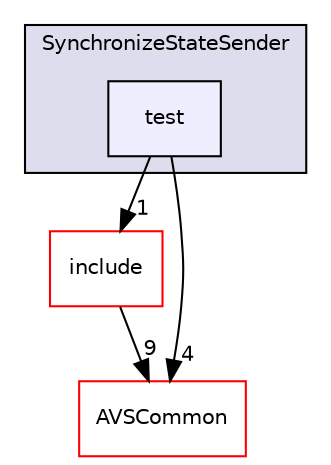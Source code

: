 digraph "/workplace/avs-device-sdk/SynchronizeStateSender/test" {
  compound=true
  node [ fontsize="10", fontname="Helvetica"];
  edge [ labelfontsize="10", labelfontname="Helvetica"];
  subgraph clusterdir_3bb03bb8f5c109658007b64753c5da0f {
    graph [ bgcolor="#ddddee", pencolor="black", label="SynchronizeStateSender" fontname="Helvetica", fontsize="10", URL="dir_3bb03bb8f5c109658007b64753c5da0f.html"]
  dir_bc956963215d99be9592ec1406bdd67f [shape=box, label="test", style="filled", fillcolor="#eeeeff", pencolor="black", URL="dir_bc956963215d99be9592ec1406bdd67f.html"];
  }
  dir_e01b21eb0bf33027d7166255c85943c7 [shape=box label="include" fillcolor="white" style="filled" color="red" URL="dir_e01b21eb0bf33027d7166255c85943c7.html"];
  dir_13e65effb2bde530b17b3d5eefcd0266 [shape=box label="AVSCommon" fillcolor="white" style="filled" color="red" URL="dir_13e65effb2bde530b17b3d5eefcd0266.html"];
  dir_bc956963215d99be9592ec1406bdd67f->dir_e01b21eb0bf33027d7166255c85943c7 [headlabel="1", labeldistance=1.5 headhref="dir_000604_000601.html"];
  dir_bc956963215d99be9592ec1406bdd67f->dir_13e65effb2bde530b17b3d5eefcd0266 [headlabel="4", labeldistance=1.5 headhref="dir_000604_000017.html"];
  dir_e01b21eb0bf33027d7166255c85943c7->dir_13e65effb2bde530b17b3d5eefcd0266 [headlabel="9", labeldistance=1.5 headhref="dir_000601_000017.html"];
}
